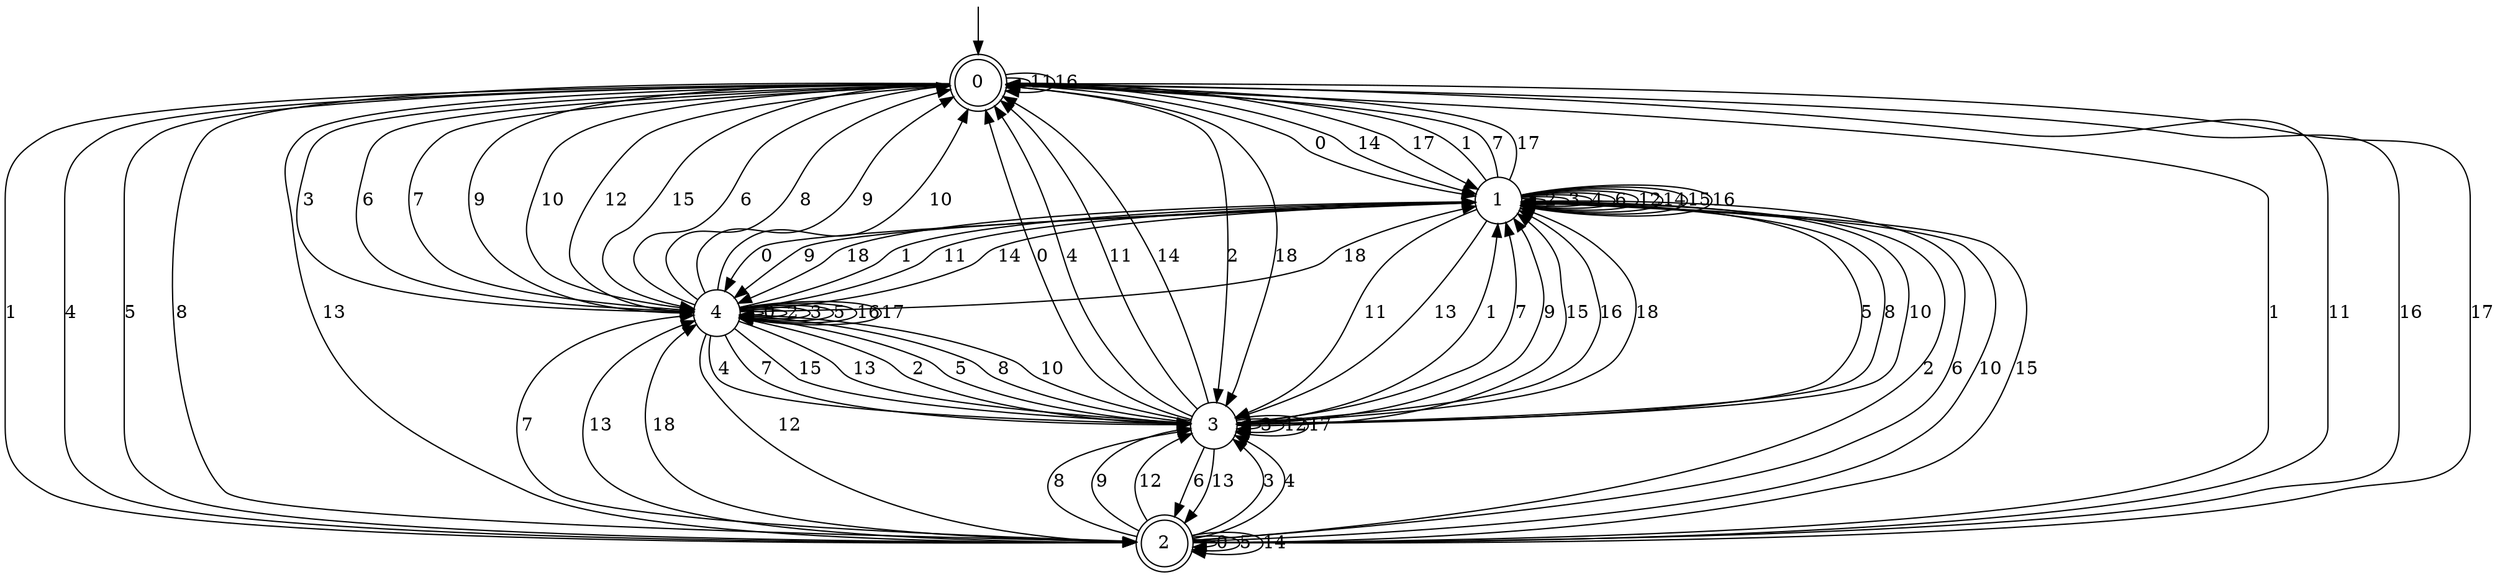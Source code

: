 digraph g {

	s0 [shape="doublecircle" label="0"];
	s1 [shape="circle" label="1"];
	s2 [shape="doublecircle" label="2"];
	s3 [shape="circle" label="3"];
	s4 [shape="circle" label="4"];
	s0 -> s1 [label="0"];
	s0 -> s2 [label="1"];
	s0 -> s3 [label="2"];
	s0 -> s4 [label="3"];
	s0 -> s2 [label="4"];
	s0 -> s2 [label="5"];
	s0 -> s4 [label="6"];
	s0 -> s4 [label="7"];
	s0 -> s2 [label="8"];
	s0 -> s4 [label="9"];
	s0 -> s4 [label="10"];
	s0 -> s0 [label="11"];
	s0 -> s4 [label="12"];
	s0 -> s2 [label="13"];
	s0 -> s1 [label="14"];
	s0 -> s4 [label="15"];
	s0 -> s0 [label="16"];
	s0 -> s1 [label="17"];
	s0 -> s3 [label="18"];
	s1 -> s4 [label="0"];
	s1 -> s0 [label="1"];
	s1 -> s1 [label="2"];
	s1 -> s1 [label="3"];
	s1 -> s1 [label="4"];
	s1 -> s3 [label="5"];
	s1 -> s1 [label="6"];
	s1 -> s0 [label="7"];
	s1 -> s3 [label="8"];
	s1 -> s4 [label="9"];
	s1 -> s3 [label="10"];
	s1 -> s3 [label="11"];
	s1 -> s1 [label="12"];
	s1 -> s3 [label="13"];
	s1 -> s1 [label="14"];
	s1 -> s1 [label="15"];
	s1 -> s1 [label="16"];
	s1 -> s0 [label="17"];
	s1 -> s4 [label="18"];
	s2 -> s2 [label="0"];
	s2 -> s0 [label="1"];
	s2 -> s1 [label="2"];
	s2 -> s3 [label="3"];
	s2 -> s3 [label="4"];
	s2 -> s2 [label="5"];
	s2 -> s1 [label="6"];
	s2 -> s4 [label="7"];
	s2 -> s3 [label="8"];
	s2 -> s3 [label="9"];
	s2 -> s1 [label="10"];
	s2 -> s0 [label="11"];
	s2 -> s3 [label="12"];
	s2 -> s4 [label="13"];
	s2 -> s2 [label="14"];
	s2 -> s1 [label="15"];
	s2 -> s0 [label="16"];
	s2 -> s0 [label="17"];
	s2 -> s4 [label="18"];
	s3 -> s0 [label="0"];
	s3 -> s1 [label="1"];
	s3 -> s4 [label="2"];
	s3 -> s3 [label="3"];
	s3 -> s0 [label="4"];
	s3 -> s4 [label="5"];
	s3 -> s2 [label="6"];
	s3 -> s1 [label="7"];
	s3 -> s4 [label="8"];
	s3 -> s1 [label="9"];
	s3 -> s4 [label="10"];
	s3 -> s0 [label="11"];
	s3 -> s3 [label="12"];
	s3 -> s2 [label="13"];
	s3 -> s0 [label="14"];
	s3 -> s1 [label="15"];
	s3 -> s1 [label="16"];
	s3 -> s3 [label="17"];
	s3 -> s1 [label="18"];
	s4 -> s4 [label="0"];
	s4 -> s1 [label="1"];
	s4 -> s4 [label="2"];
	s4 -> s4 [label="3"];
	s4 -> s3 [label="4"];
	s4 -> s4 [label="5"];
	s4 -> s0 [label="6"];
	s4 -> s3 [label="7"];
	s4 -> s0 [label="8"];
	s4 -> s0 [label="9"];
	s4 -> s0 [label="10"];
	s4 -> s1 [label="11"];
	s4 -> s2 [label="12"];
	s4 -> s3 [label="13"];
	s4 -> s1 [label="14"];
	s4 -> s3 [label="15"];
	s4 -> s4 [label="16"];
	s4 -> s4 [label="17"];
	s4 -> s1 [label="18"];

__start0 [label="" shape="none" width="0" height="0"];
__start0 -> s0;

}
